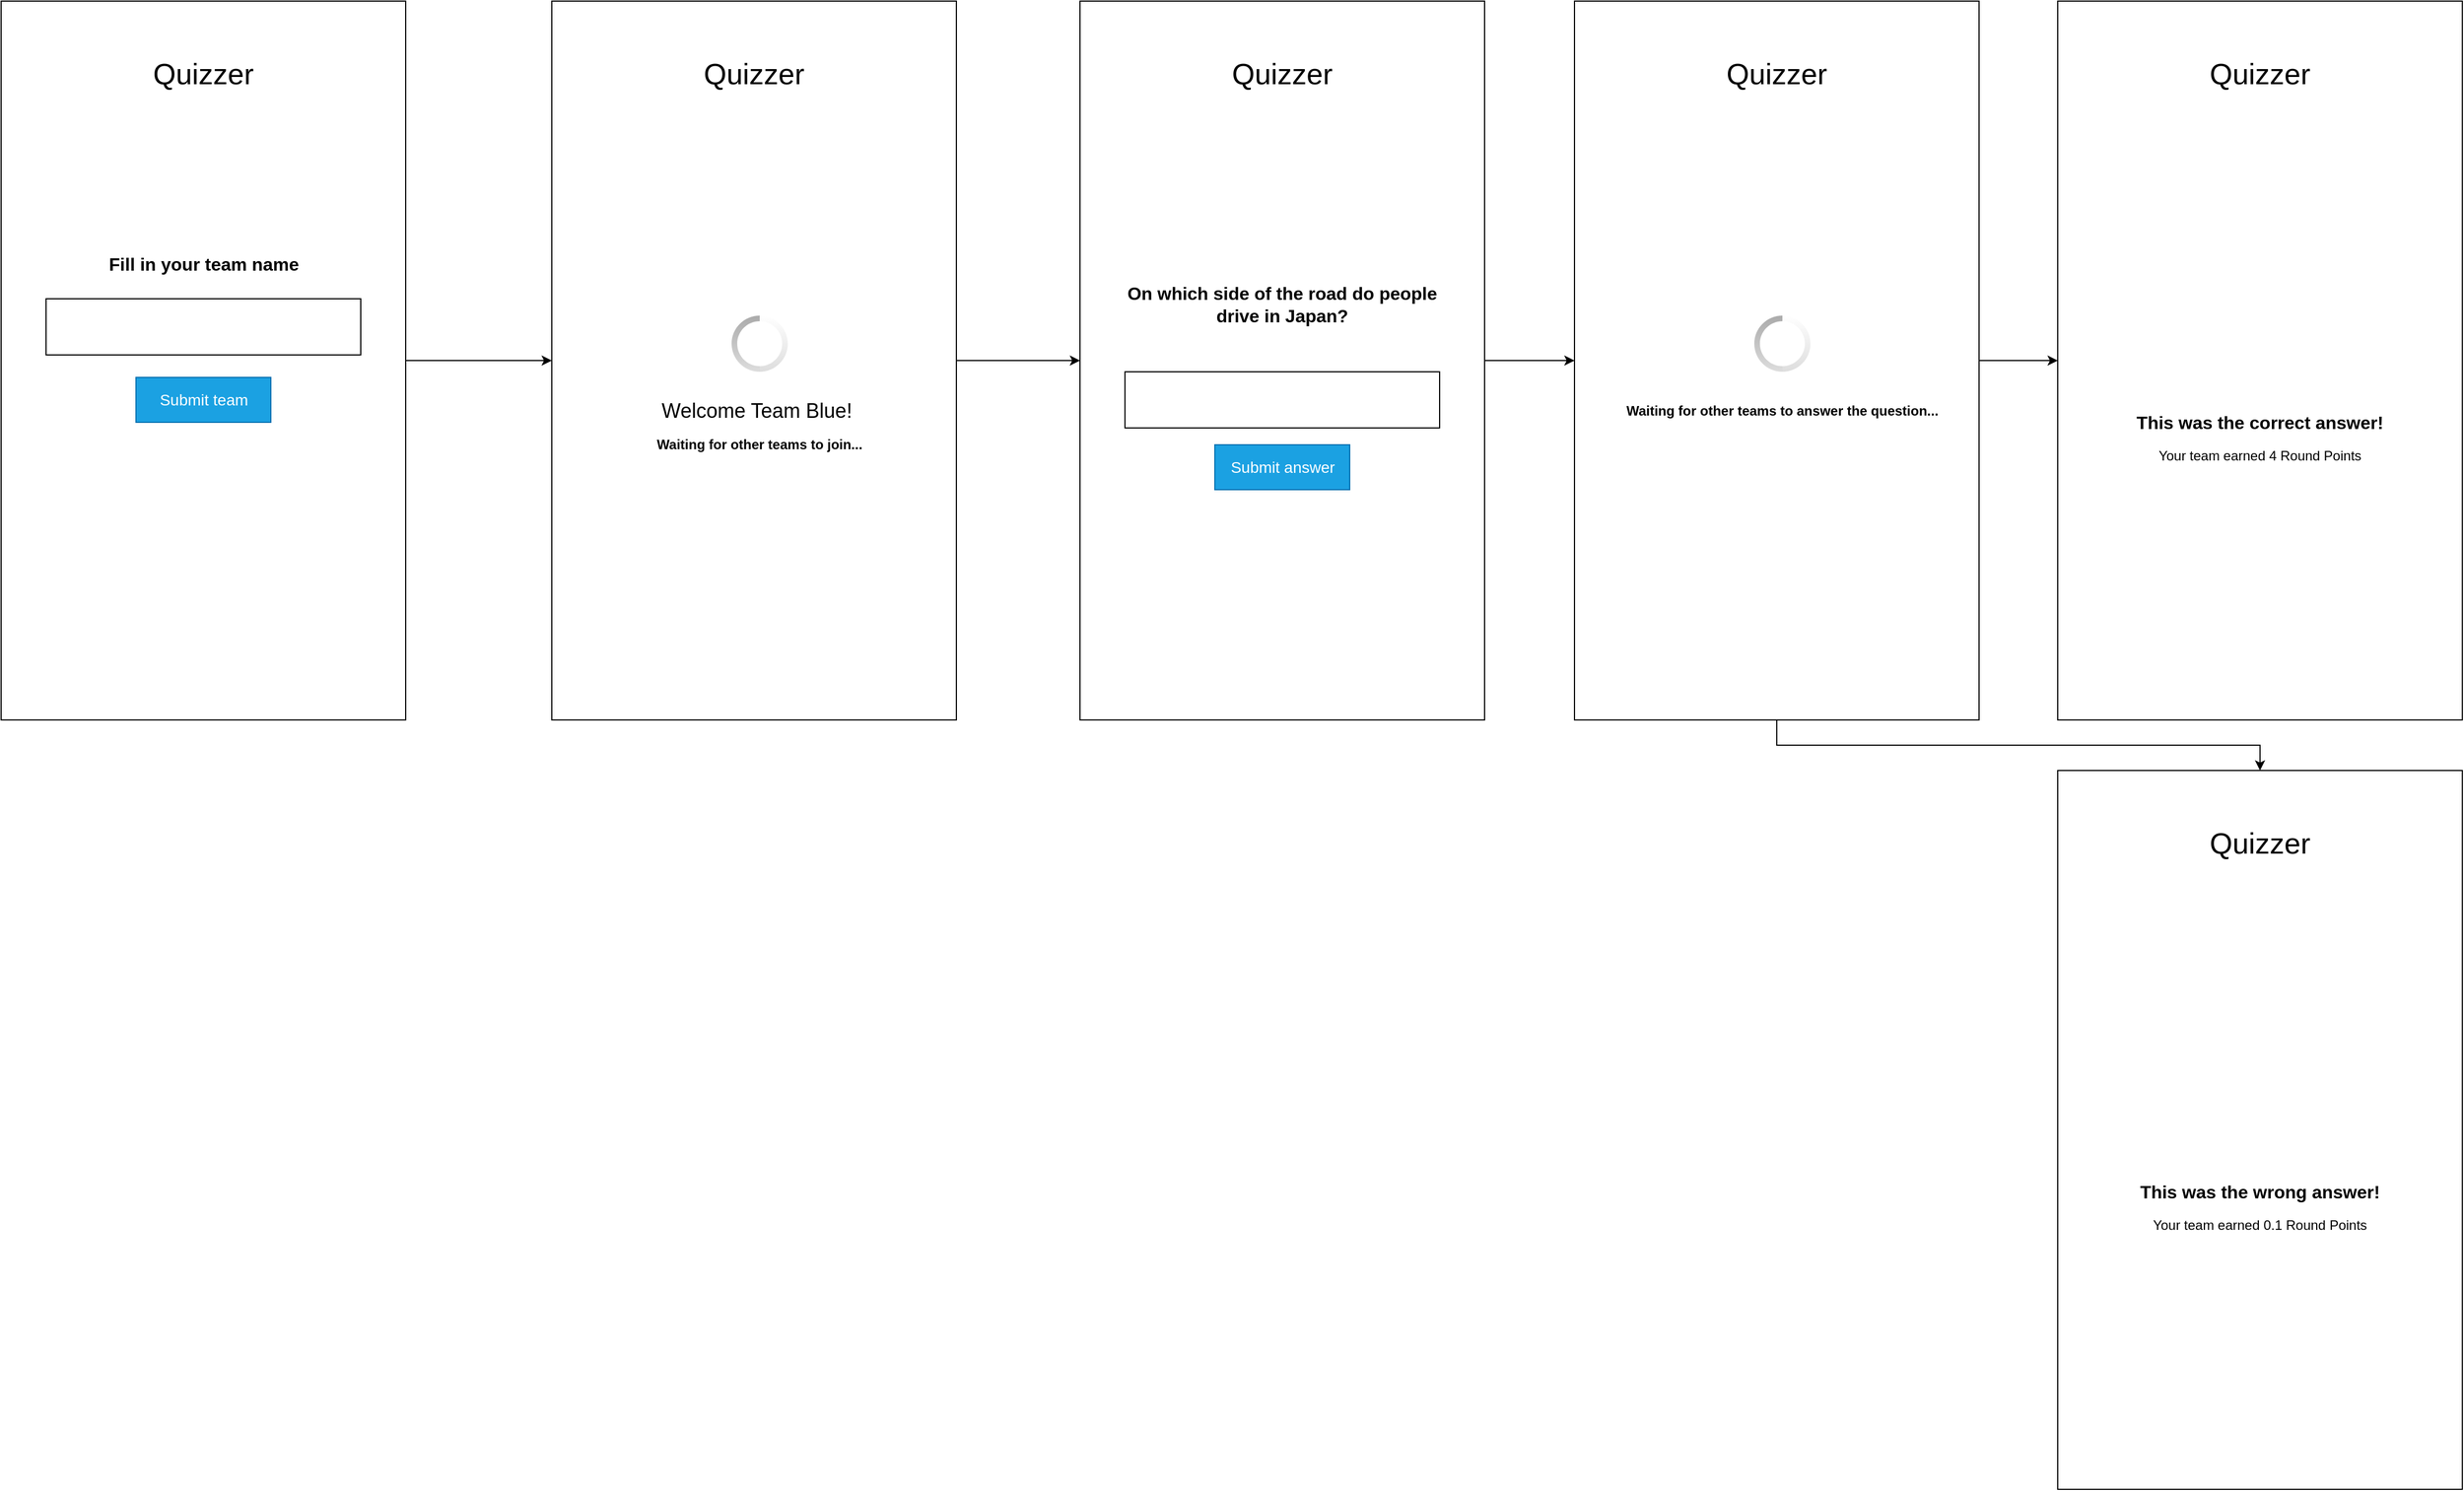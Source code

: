 <mxfile version="13.7.9" type="device"><diagram id="gJjcjtDqN6VIwof7qWZC" name="Page-1"><mxGraphModel dx="1113" dy="666" grid="1" gridSize="10" guides="1" tooltips="1" connect="1" arrows="1" fold="1" page="1" pageScale="1" pageWidth="827" pageHeight="1169" math="0" shadow="0"><root><mxCell id="0"/><mxCell id="1" parent="0"/><mxCell id="SU35M8S_lxeJ1nCZDKzp-54" style="edgeStyle=orthogonalEdgeStyle;rounded=0;orthogonalLoop=1;jettySize=auto;html=1;fontColor=#009900;" edge="1" parent="1" source="SU35M8S_lxeJ1nCZDKzp-3" target="SU35M8S_lxeJ1nCZDKzp-11"><mxGeometry relative="1" as="geometry"/></mxCell><mxCell id="SU35M8S_lxeJ1nCZDKzp-3" value="" style="rounded=0;whiteSpace=wrap;html=1;" vertex="1" parent="1"><mxGeometry x="220" y="25" width="360" height="640" as="geometry"/></mxCell><mxCell id="SU35M8S_lxeJ1nCZDKzp-4" value="&lt;font style=&quot;font-size: 26px&quot;&gt;Quizzer&lt;/font&gt;" style="text;html=1;strokeColor=none;fillColor=none;align=center;verticalAlign=middle;whiteSpace=wrap;rounded=0;" vertex="1" parent="1"><mxGeometry x="380" y="80" width="40" height="20" as="geometry"/></mxCell><mxCell id="SU35M8S_lxeJ1nCZDKzp-5" value="" style="rounded=0;whiteSpace=wrap;html=1;" vertex="1" parent="1"><mxGeometry x="260" y="290" width="280" height="50" as="geometry"/></mxCell><mxCell id="SU35M8S_lxeJ1nCZDKzp-7" value="" style="rounded=0;whiteSpace=wrap;html=1;fillColor=#1ba1e2;strokeColor=#006EAF;fontColor=#ffffff;" vertex="1" parent="1"><mxGeometry x="340" y="360" width="120" height="40" as="geometry"/></mxCell><mxCell id="SU35M8S_lxeJ1nCZDKzp-8" value="&lt;font style=&quot;font-size: 14px&quot;&gt;Submit team&lt;/font&gt;" style="text;html=1;align=center;verticalAlign=middle;whiteSpace=wrap;rounded=0;fontColor=#FFFFFF;" vertex="1" parent="1"><mxGeometry x="341.5" y="370" width="117" height="20" as="geometry"/></mxCell><mxCell id="SU35M8S_lxeJ1nCZDKzp-9" value="&lt;font style=&quot;font-size: 16px&quot;&gt;Fill in your team name&lt;/font&gt;" style="text;html=1;strokeColor=none;fillColor=none;align=center;verticalAlign=middle;whiteSpace=wrap;rounded=0;fontStyle=1" vertex="1" parent="1"><mxGeometry x="307.5" y="249" width="185" height="20" as="geometry"/></mxCell><mxCell id="SU35M8S_lxeJ1nCZDKzp-55" style="edgeStyle=orthogonalEdgeStyle;rounded=0;orthogonalLoop=1;jettySize=auto;html=1;exitX=1;exitY=0.5;exitDx=0;exitDy=0;fontColor=#009900;" edge="1" parent="1" source="SU35M8S_lxeJ1nCZDKzp-11" target="SU35M8S_lxeJ1nCZDKzp-20"><mxGeometry relative="1" as="geometry"/></mxCell><mxCell id="SU35M8S_lxeJ1nCZDKzp-11" value="" style="rounded=0;whiteSpace=wrap;html=1;" vertex="1" parent="1"><mxGeometry x="710" y="25" width="360" height="640" as="geometry"/></mxCell><mxCell id="SU35M8S_lxeJ1nCZDKzp-12" value="&lt;font style=&quot;font-size: 26px&quot;&gt;Quizzer&lt;/font&gt;" style="text;html=1;strokeColor=none;fillColor=none;align=center;verticalAlign=middle;whiteSpace=wrap;rounded=0;" vertex="1" parent="1"><mxGeometry x="870" y="80" width="40" height="20" as="geometry"/></mxCell><mxCell id="SU35M8S_lxeJ1nCZDKzp-17" value="" style="verticalLabelPosition=bottom;verticalAlign=top;html=1;shadow=0;dashed=0;strokeWidth=1;shape=mxgraph.android.indeterminateSpinner;fontColor=#000000;" vertex="1" parent="1"><mxGeometry x="870" y="305" width="50" height="50" as="geometry"/></mxCell><mxCell id="SU35M8S_lxeJ1nCZDKzp-18" value="&lt;b&gt;Waiting for other teams to join...&lt;/b&gt;" style="text;html=1;strokeColor=none;fillColor=none;align=center;verticalAlign=middle;whiteSpace=wrap;rounded=0;fontColor=#000000;" vertex="1" parent="1"><mxGeometry x="800" y="410" width="190" height="20" as="geometry"/></mxCell><mxCell id="SU35M8S_lxeJ1nCZDKzp-19" value="&lt;font style=&quot;font-size: 18px&quot;&gt;Welcome Team Blue!&lt;/font&gt;" style="text;html=1;strokeColor=none;fillColor=none;align=center;verticalAlign=middle;whiteSpace=wrap;rounded=0;fontColor=#000000;" vertex="1" parent="1"><mxGeometry x="805" y="380" width="175" height="20" as="geometry"/></mxCell><mxCell id="SU35M8S_lxeJ1nCZDKzp-56" style="edgeStyle=orthogonalEdgeStyle;rounded=0;orthogonalLoop=1;jettySize=auto;html=1;exitX=1;exitY=0.5;exitDx=0;exitDy=0;fontColor=#009900;" edge="1" parent="1" source="SU35M8S_lxeJ1nCZDKzp-20" target="SU35M8S_lxeJ1nCZDKzp-32"><mxGeometry relative="1" as="geometry"/></mxCell><mxCell id="SU35M8S_lxeJ1nCZDKzp-20" value="" style="rounded=0;whiteSpace=wrap;html=1;" vertex="1" parent="1"><mxGeometry x="1180" y="25" width="360" height="640" as="geometry"/></mxCell><mxCell id="SU35M8S_lxeJ1nCZDKzp-21" value="&lt;font style=&quot;font-size: 26px&quot;&gt;Quizzer&lt;/font&gt;" style="text;html=1;strokeColor=none;fillColor=none;align=center;verticalAlign=middle;whiteSpace=wrap;rounded=0;" vertex="1" parent="1"><mxGeometry x="1340" y="80" width="40" height="20" as="geometry"/></mxCell><mxCell id="SU35M8S_lxeJ1nCZDKzp-25" value="&lt;b&gt;&lt;font style=&quot;font-size: 16px&quot;&gt;On which side of the road do people drive in Japan?&lt;/font&gt;&lt;/b&gt;" style="text;html=1;strokeColor=none;fillColor=none;align=center;verticalAlign=middle;whiteSpace=wrap;rounded=0;fontColor=#000000;" vertex="1" parent="1"><mxGeometry x="1210.25" y="285" width="299.5" height="20" as="geometry"/></mxCell><mxCell id="SU35M8S_lxeJ1nCZDKzp-26" value="" style="rounded=0;whiteSpace=wrap;html=1;" vertex="1" parent="1"><mxGeometry x="1220" y="355" width="280" height="50" as="geometry"/></mxCell><mxCell id="SU35M8S_lxeJ1nCZDKzp-27" value="" style="rounded=0;whiteSpace=wrap;html=1;fillColor=#1ba1e2;strokeColor=#006EAF;fontColor=#ffffff;" vertex="1" parent="1"><mxGeometry x="1300" y="420" width="120" height="40" as="geometry"/></mxCell><mxCell id="SU35M8S_lxeJ1nCZDKzp-28" value="&lt;font style=&quot;font-size: 14px&quot;&gt;Submit answer&lt;/font&gt;" style="text;html=1;align=center;verticalAlign=middle;whiteSpace=wrap;rounded=0;fontColor=#FFFFFF;" vertex="1" parent="1"><mxGeometry x="1301.5" y="430" width="117" height="20" as="geometry"/></mxCell><mxCell id="SU35M8S_lxeJ1nCZDKzp-57" style="edgeStyle=orthogonalEdgeStyle;rounded=0;orthogonalLoop=1;jettySize=auto;html=1;exitX=1;exitY=0.5;exitDx=0;exitDy=0;fontColor=#009900;" edge="1" parent="1" source="SU35M8S_lxeJ1nCZDKzp-32" target="SU35M8S_lxeJ1nCZDKzp-37"><mxGeometry relative="1" as="geometry"/></mxCell><mxCell id="SU35M8S_lxeJ1nCZDKzp-59" style="edgeStyle=orthogonalEdgeStyle;rounded=0;orthogonalLoop=1;jettySize=auto;html=1;exitX=0.5;exitY=1;exitDx=0;exitDy=0;fontColor=#009900;" edge="1" parent="1" source="SU35M8S_lxeJ1nCZDKzp-32" target="SU35M8S_lxeJ1nCZDKzp-47"><mxGeometry relative="1" as="geometry"/></mxCell><mxCell id="SU35M8S_lxeJ1nCZDKzp-32" value="" style="rounded=0;whiteSpace=wrap;html=1;" vertex="1" parent="1"><mxGeometry x="1620" y="25" width="360" height="640" as="geometry"/></mxCell><mxCell id="SU35M8S_lxeJ1nCZDKzp-33" value="&lt;font style=&quot;font-size: 26px&quot;&gt;Quizzer&lt;/font&gt;" style="text;html=1;strokeColor=none;fillColor=none;align=center;verticalAlign=middle;whiteSpace=wrap;rounded=0;" vertex="1" parent="1"><mxGeometry x="1780" y="80" width="40" height="20" as="geometry"/></mxCell><mxCell id="SU35M8S_lxeJ1nCZDKzp-34" value="" style="verticalLabelPosition=bottom;verticalAlign=top;html=1;shadow=0;dashed=0;strokeWidth=1;shape=mxgraph.android.indeterminateSpinner;fontColor=#000000;" vertex="1" parent="1"><mxGeometry x="1780" y="305" width="50" height="50" as="geometry"/></mxCell><mxCell id="SU35M8S_lxeJ1nCZDKzp-35" value="&lt;b&gt;Waiting for other teams to answer the question...&lt;/b&gt;" style="text;html=1;strokeColor=none;fillColor=none;align=center;verticalAlign=middle;whiteSpace=wrap;rounded=0;fontColor=#000000;" vertex="1" parent="1"><mxGeometry x="1645" y="380" width="320" height="20" as="geometry"/></mxCell><mxCell id="SU35M8S_lxeJ1nCZDKzp-37" value="" style="rounded=0;whiteSpace=wrap;html=1;" vertex="1" parent="1"><mxGeometry x="2050" y="25" width="360" height="640" as="geometry"/></mxCell><mxCell id="SU35M8S_lxeJ1nCZDKzp-38" value="&lt;font style=&quot;font-size: 26px&quot;&gt;Quizzer&lt;/font&gt;" style="text;html=1;strokeColor=none;fillColor=none;align=center;verticalAlign=middle;whiteSpace=wrap;rounded=0;" vertex="1" parent="1"><mxGeometry x="2210" y="80" width="40" height="20" as="geometry"/></mxCell><mxCell id="SU35M8S_lxeJ1nCZDKzp-44" value="&lt;span style=&quot;font-size: 16px&quot;&gt;&lt;b&gt;This was the correct answer!&lt;/b&gt;&lt;/span&gt;" style="text;html=1;strokeColor=none;fillColor=none;align=center;verticalAlign=middle;whiteSpace=wrap;rounded=0;fontColor=#000000;" vertex="1" parent="1"><mxGeometry x="2080.25" y="390" width="299.5" height="20" as="geometry"/></mxCell><mxCell id="SU35M8S_lxeJ1nCZDKzp-45" value="Your team earned 4 Round Points" style="text;html=1;strokeColor=none;fillColor=none;align=center;verticalAlign=middle;whiteSpace=wrap;rounded=0;fontColor=#000000;" vertex="1" parent="1"><mxGeometry x="2070" y="420" width="320" height="20" as="geometry"/></mxCell><mxCell id="SU35M8S_lxeJ1nCZDKzp-47" value="" style="rounded=0;whiteSpace=wrap;html=1;" vertex="1" parent="1"><mxGeometry x="2050" y="710" width="360" height="640" as="geometry"/></mxCell><mxCell id="SU35M8S_lxeJ1nCZDKzp-48" value="&lt;font style=&quot;font-size: 26px&quot;&gt;Quizzer&lt;/font&gt;" style="text;html=1;strokeColor=none;fillColor=none;align=center;verticalAlign=middle;whiteSpace=wrap;rounded=0;" vertex="1" parent="1"><mxGeometry x="2210" y="765" width="40" height="20" as="geometry"/></mxCell><mxCell id="SU35M8S_lxeJ1nCZDKzp-50" value="&lt;span style=&quot;font-size: 16px&quot;&gt;&lt;b&gt;This was the wrong answer!&lt;/b&gt;&lt;/span&gt;" style="text;html=1;strokeColor=none;fillColor=none;align=center;verticalAlign=middle;whiteSpace=wrap;rounded=0;fontColor=#000000;" vertex="1" parent="1"><mxGeometry x="2080.25" y="1075" width="299.5" height="20" as="geometry"/></mxCell><mxCell id="SU35M8S_lxeJ1nCZDKzp-51" value="Your team earned 0.1 Round Points" style="text;html=1;strokeColor=none;fillColor=none;align=center;verticalAlign=middle;whiteSpace=wrap;rounded=0;fontColor=#000000;" vertex="1" parent="1"><mxGeometry x="2070" y="1105" width="320" height="20" as="geometry"/></mxCell><mxCell id="SU35M8S_lxeJ1nCZDKzp-52" value="" style="shape=image;html=1;verticalAlign=top;verticalLabelPosition=bottom;labelBackgroundColor=#ffffff;imageAspect=0;aspect=fixed;image=https://cdn1.iconfinder.com/data/icons/airline-flight-booking-mobile-app/15/false-cross-reject-decline-128.png;fontColor=#009900;" vertex="1" parent="1"><mxGeometry x="2176" y="940" width="108" height="108" as="geometry"/></mxCell><mxCell id="SU35M8S_lxeJ1nCZDKzp-53" value="" style="shape=image;html=1;verticalAlign=top;verticalLabelPosition=bottom;labelBackgroundColor=#ffffff;imageAspect=0;aspect=fixed;image=https://cdn1.iconfinder.com/data/icons/airline-flight-booking-mobile-app/15/true-check-accept-approve-128.png;fontColor=#009900;" vertex="1" parent="1"><mxGeometry x="2176" y="249" width="108" height="108" as="geometry"/></mxCell></root></mxGraphModel></diagram></mxfile>
